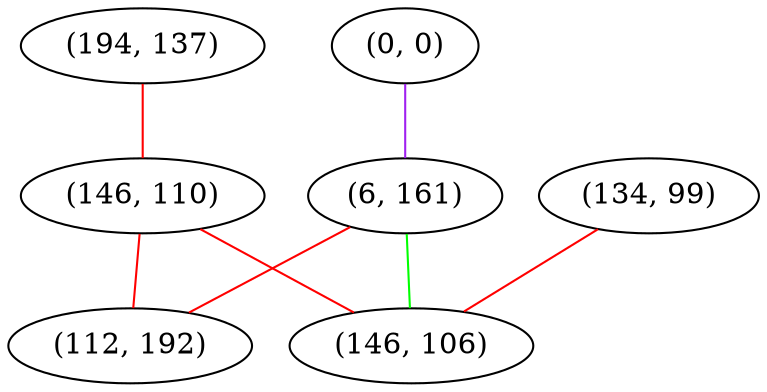 graph "" {
"(0, 0)";
"(194, 137)";
"(6, 161)";
"(146, 110)";
"(134, 99)";
"(112, 192)";
"(146, 106)";
"(0, 0)" -- "(6, 161)"  [color=purple, key=0, weight=4];
"(194, 137)" -- "(146, 110)"  [color=red, key=0, weight=1];
"(6, 161)" -- "(112, 192)"  [color=red, key=0, weight=1];
"(6, 161)" -- "(146, 106)"  [color=green, key=0, weight=2];
"(146, 110)" -- "(112, 192)"  [color=red, key=0, weight=1];
"(146, 110)" -- "(146, 106)"  [color=red, key=0, weight=1];
"(134, 99)" -- "(146, 106)"  [color=red, key=0, weight=1];
}
